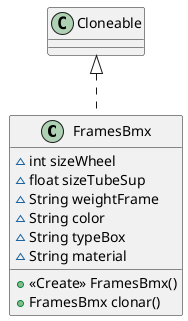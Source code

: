 @startuml
class FramesBmx {
~ int sizeWheel
~ float sizeTubeSup
~ String weightFrame
~ String color
~ String typeBox
~ String material
+ <<Create>> FramesBmx()
+ FramesBmx clonar()
}




Cloneable <|.. FramesBmx
@enduml